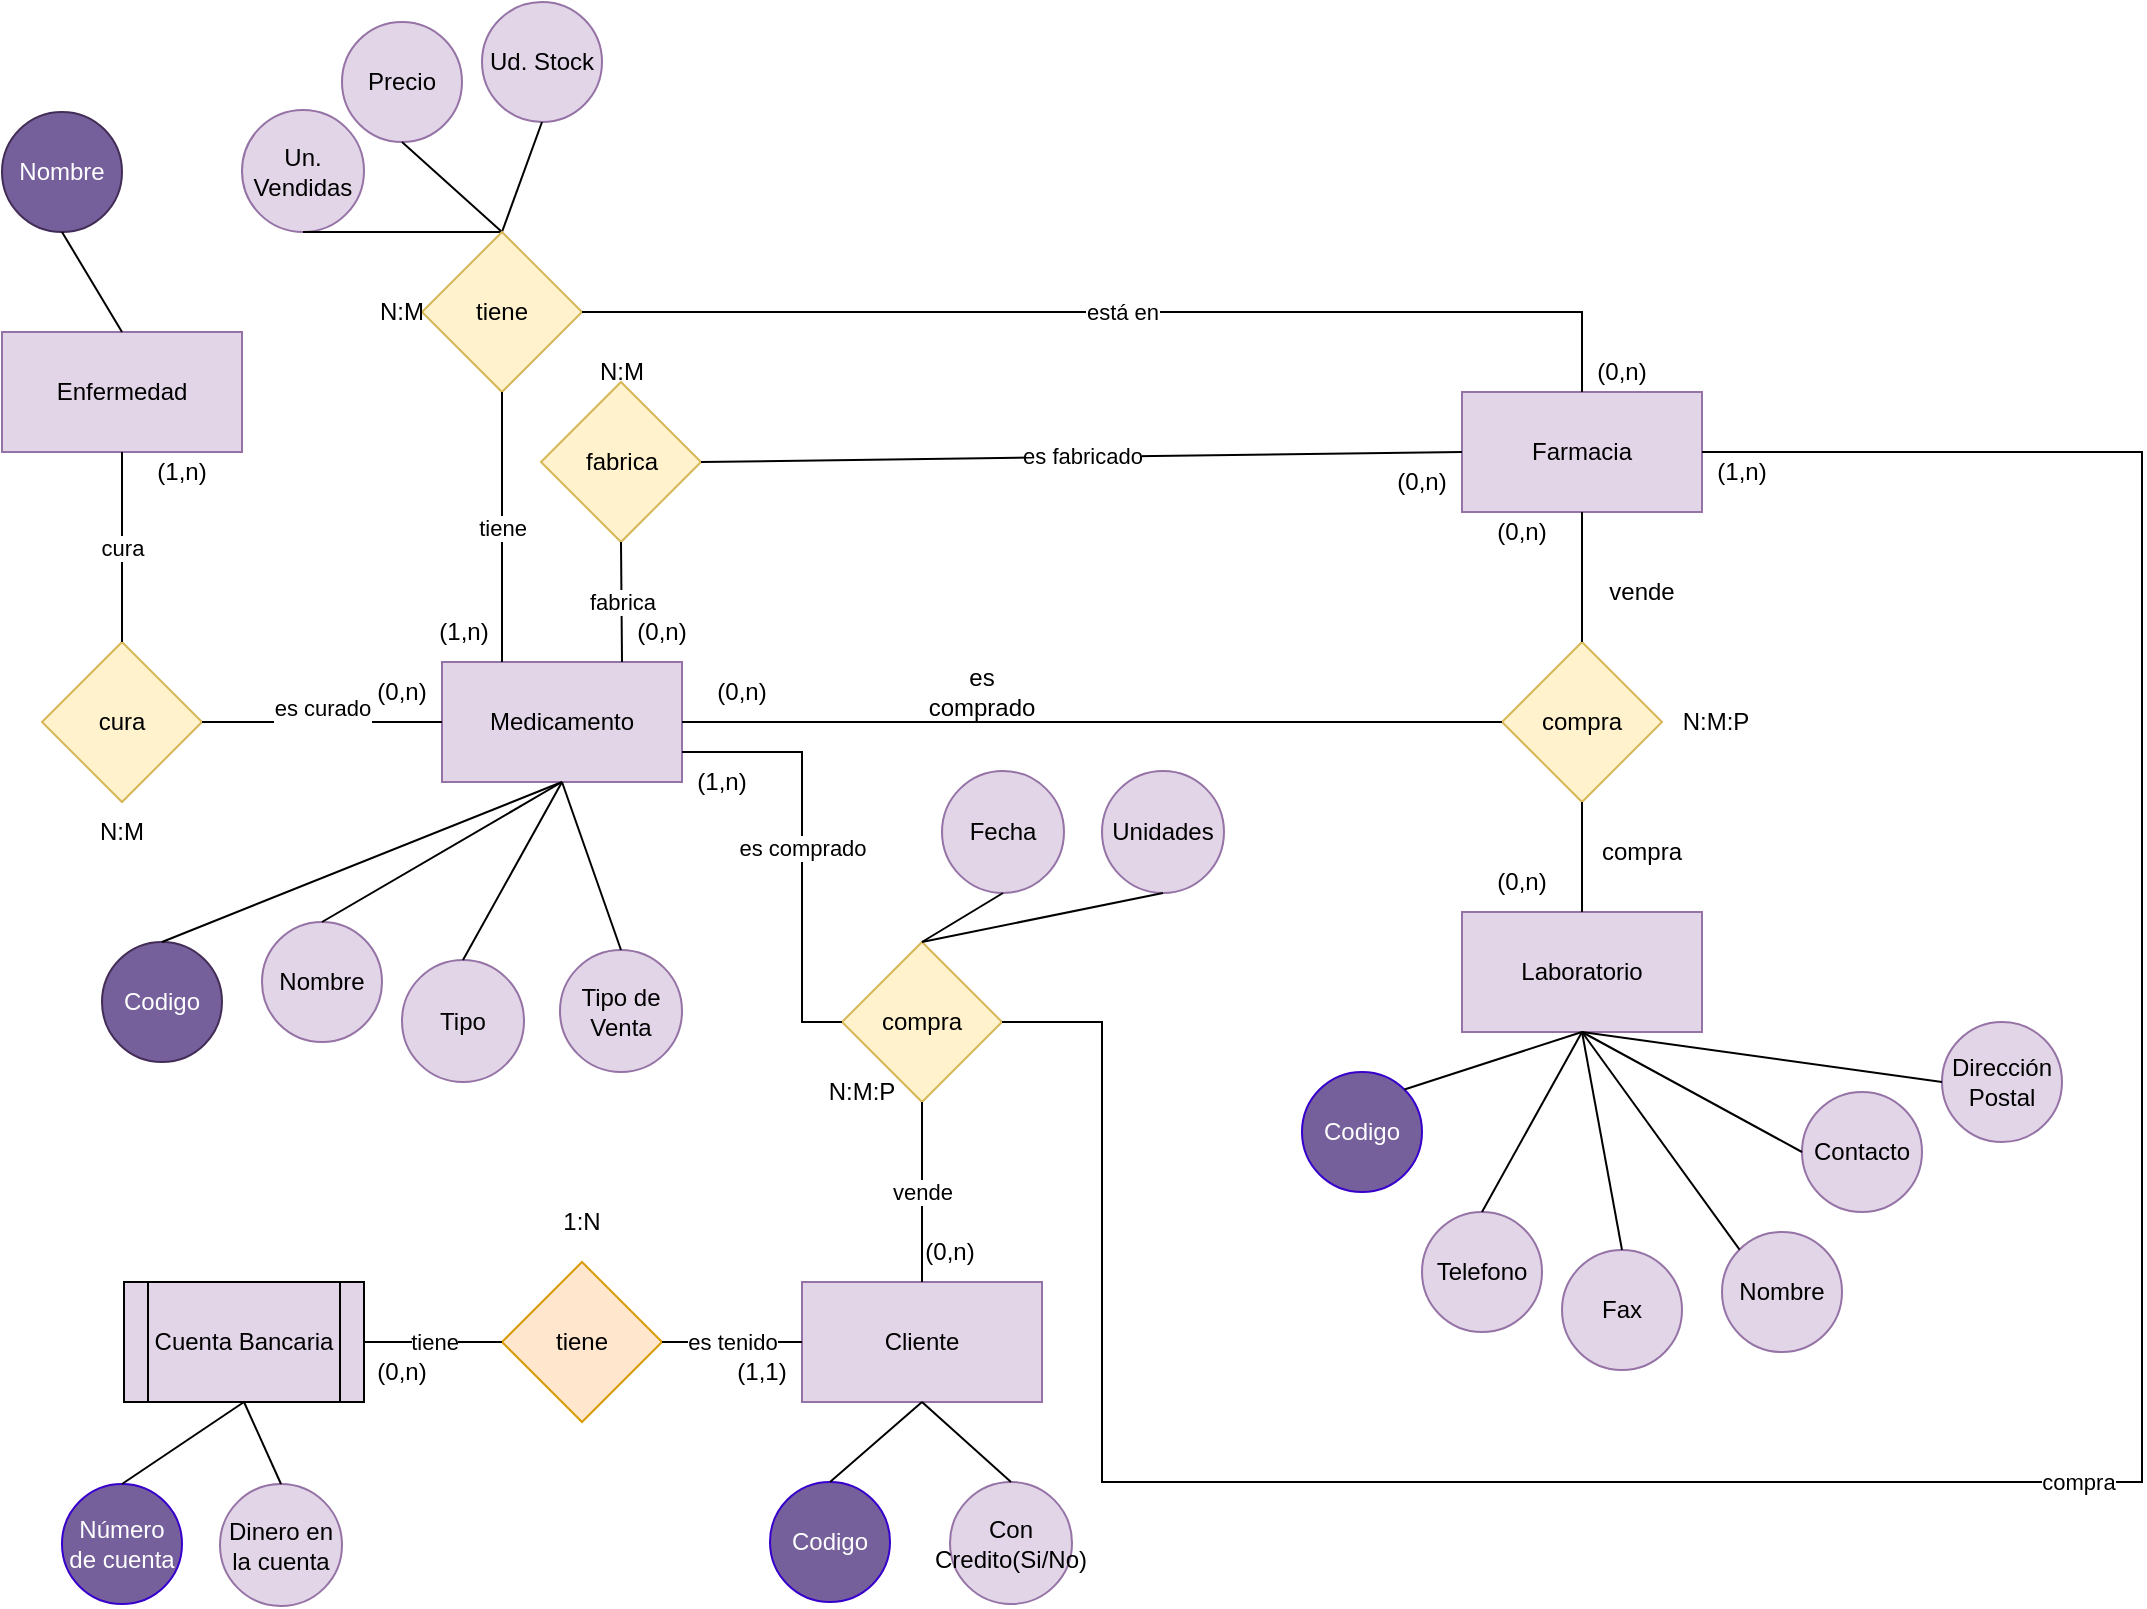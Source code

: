 <mxfile version="24.7.17">
  <diagram name="Página-1" id="PJ1ZKr2Hb8yGhE3uszC_">
    <mxGraphModel dx="1462" dy="309" grid="1" gridSize="10" guides="1" tooltips="1" connect="1" arrows="1" fold="1" page="1" pageScale="1" pageWidth="827" pageHeight="1169" math="0" shadow="0">
      <root>
        <mxCell id="0" />
        <mxCell id="1" parent="0" />
        <mxCell id="C6MZclwZwIshW8--uffp-1" value="Codigo" style="ellipse;whiteSpace=wrap;html=1;aspect=fixed;fillColor=#76609C;strokeColor=#432D57;fontColor=#ffffff;" parent="1" vertex="1">
          <mxGeometry x="-10" y="790" width="60" height="60" as="geometry" />
        </mxCell>
        <mxCell id="C6MZclwZwIshW8--uffp-2" value="Medicamento" style="whiteSpace=wrap;html=1;fillColor=#e1d5e7;strokeColor=#9673a6;" parent="1" vertex="1">
          <mxGeometry x="160" y="650" width="120" height="60" as="geometry" />
        </mxCell>
        <mxCell id="C6MZclwZwIshW8--uffp-6" value="" style="endArrow=none;html=1;rounded=0;entryX=0.5;entryY=1;entryDx=0;entryDy=0;exitX=0.5;exitY=0;exitDx=0;exitDy=0;" parent="1" source="C6MZclwZwIshW8--uffp-1" target="C6MZclwZwIshW8--uffp-2" edge="1">
          <mxGeometry width="50" height="50" relative="1" as="geometry">
            <mxPoint x="390" y="-120" as="sourcePoint" />
            <mxPoint x="440" y="-170" as="targetPoint" />
          </mxGeometry>
        </mxCell>
        <mxCell id="C6MZclwZwIshW8--uffp-8" value="Nombre" style="ellipse;whiteSpace=wrap;html=1;aspect=fixed;fillColor=#e1d5e7;strokeColor=#9673a6;" parent="1" vertex="1">
          <mxGeometry x="70" y="780" width="60" height="60" as="geometry" />
        </mxCell>
        <mxCell id="C6MZclwZwIshW8--uffp-9" value="" style="endArrow=none;html=1;rounded=0;exitX=0.5;exitY=0;exitDx=0;exitDy=0;entryX=0.5;entryY=1;entryDx=0;entryDy=0;" parent="1" source="C6MZclwZwIshW8--uffp-8" target="C6MZclwZwIshW8--uffp-2" edge="1">
          <mxGeometry width="50" height="50" relative="1" as="geometry">
            <mxPoint x="210" y="-140" as="sourcePoint" />
            <mxPoint x="260" y="-190" as="targetPoint" />
          </mxGeometry>
        </mxCell>
        <mxCell id="C6MZclwZwIshW8--uffp-10" value="Tipo" style="ellipse;whiteSpace=wrap;html=1;aspect=fixed;shadow=0;fillColor=#e1d5e7;strokeColor=#9673a6;" parent="1" vertex="1">
          <mxGeometry x="140" y="799" width="61" height="61" as="geometry" />
        </mxCell>
        <mxCell id="C6MZclwZwIshW8--uffp-11" value="" style="endArrow=none;html=1;rounded=0;exitX=0.5;exitY=0;exitDx=0;exitDy=0;entryX=0.5;entryY=1;entryDx=0;entryDy=0;" parent="1" source="C6MZclwZwIshW8--uffp-10" target="C6MZclwZwIshW8--uffp-2" edge="1">
          <mxGeometry width="50" height="50" relative="1" as="geometry">
            <mxPoint x="210" y="-140" as="sourcePoint" />
            <mxPoint x="260" y="-190" as="targetPoint" />
          </mxGeometry>
        </mxCell>
        <mxCell id="C6MZclwZwIshW8--uffp-12" value="Ud. Stock" style="ellipse;whiteSpace=wrap;html=1;aspect=fixed;fillColor=#e1d5e7;strokeColor=#9673a6;" parent="1" vertex="1">
          <mxGeometry x="180" y="320" width="60" height="60" as="geometry" />
        </mxCell>
        <mxCell id="C6MZclwZwIshW8--uffp-13" value="Un. Vendidas" style="ellipse;whiteSpace=wrap;html=1;aspect=fixed;fillColor=#e1d5e7;strokeColor=#9673a6;" parent="1" vertex="1">
          <mxGeometry x="60" y="374" width="61" height="61" as="geometry" />
        </mxCell>
        <mxCell id="C6MZclwZwIshW8--uffp-14" value="" style="endArrow=none;html=1;rounded=0;exitX=0.5;exitY=1;exitDx=0;exitDy=0;entryX=0.5;entryY=0;entryDx=0;entryDy=0;" parent="1" source="C6MZclwZwIshW8--uffp-12" target="C6MZclwZwIshW8--uffp-46" edge="1">
          <mxGeometry width="50" height="50" relative="1" as="geometry">
            <mxPoint x="210" y="-130" as="sourcePoint" />
            <mxPoint x="240" y="-220" as="targetPoint" />
          </mxGeometry>
        </mxCell>
        <mxCell id="C6MZclwZwIshW8--uffp-15" value="" style="endArrow=none;html=1;rounded=0;exitX=0.5;exitY=1;exitDx=0;exitDy=0;entryX=0.5;entryY=0;entryDx=0;entryDy=0;" parent="1" source="C6MZclwZwIshW8--uffp-13" target="C6MZclwZwIshW8--uffp-46" edge="1">
          <mxGeometry width="50" height="50" relative="1" as="geometry">
            <mxPoint x="210" y="-130" as="sourcePoint" />
            <mxPoint x="260" y="-180" as="targetPoint" />
          </mxGeometry>
        </mxCell>
        <mxCell id="C6MZclwZwIshW8--uffp-16" value="Precio" style="ellipse;whiteSpace=wrap;html=1;aspect=fixed;fillColor=#e1d5e7;strokeColor=#9673a6;" parent="1" vertex="1">
          <mxGeometry x="110" y="330" width="60" height="60" as="geometry" />
        </mxCell>
        <mxCell id="C6MZclwZwIshW8--uffp-17" value="" style="endArrow=none;html=1;rounded=0;exitX=0.5;exitY=1;exitDx=0;exitDy=0;entryX=0.5;entryY=0;entryDx=0;entryDy=0;" parent="1" source="C6MZclwZwIshW8--uffp-16" target="C6MZclwZwIshW8--uffp-46" edge="1">
          <mxGeometry width="50" height="50" relative="1" as="geometry">
            <mxPoint x="360" y="-130" as="sourcePoint" />
            <mxPoint x="240" y="-220" as="targetPoint" />
          </mxGeometry>
        </mxCell>
        <mxCell id="C6MZclwZwIshW8--uffp-18" value="Tipo de Venta" style="ellipse;whiteSpace=wrap;html=1;aspect=fixed;fillColor=#e1d5e7;strokeColor=#9673a6;" parent="1" vertex="1">
          <mxGeometry x="219" y="794" width="61" height="61" as="geometry" />
        </mxCell>
        <mxCell id="C6MZclwZwIshW8--uffp-19" value="" style="endArrow=none;html=1;rounded=0;exitX=0.5;exitY=0;exitDx=0;exitDy=0;entryX=0.5;entryY=1;entryDx=0;entryDy=0;" parent="1" source="C6MZclwZwIshW8--uffp-18" target="C6MZclwZwIshW8--uffp-2" edge="1">
          <mxGeometry width="50" height="50" relative="1" as="geometry">
            <mxPoint x="440" y="790" as="sourcePoint" />
            <mxPoint x="490" y="740" as="targetPoint" />
          </mxGeometry>
        </mxCell>
        <mxCell id="C6MZclwZwIshW8--uffp-20" value="Farmacia" style="rounded=0;whiteSpace=wrap;html=1;fillColor=#e1d5e7;strokeColor=#9673a6;" parent="1" vertex="1">
          <mxGeometry x="670" y="515" width="120" height="60" as="geometry" />
        </mxCell>
        <mxCell id="C6MZclwZwIshW8--uffp-21" value="Laboratorio" style="rounded=0;whiteSpace=wrap;html=1;direction=west;fillColor=#e1d5e7;strokeColor=#9673a6;" parent="1" vertex="1">
          <mxGeometry x="670" y="775" width="120" height="60" as="geometry" />
        </mxCell>
        <mxCell id="C6MZclwZwIshW8--uffp-22" value="Fax" style="ellipse;whiteSpace=wrap;html=1;aspect=fixed;fillColor=#e1d5e7;strokeColor=#9673a6;" parent="1" vertex="1">
          <mxGeometry x="720" y="944" width="60" height="60" as="geometry" />
        </mxCell>
        <mxCell id="C6MZclwZwIshW8--uffp-23" value="Codigo" style="ellipse;whiteSpace=wrap;html=1;aspect=fixed;fillColor=#76609C;fontColor=#ffffff;strokeColor=#3700CC;" parent="1" vertex="1">
          <mxGeometry x="590" y="855" width="60" height="60" as="geometry" />
        </mxCell>
        <mxCell id="C6MZclwZwIshW8--uffp-24" value="Nombre" style="ellipse;whiteSpace=wrap;html=1;aspect=fixed;fillColor=#e1d5e7;strokeColor=#9673a6;" parent="1" vertex="1">
          <mxGeometry x="800" y="935" width="60" height="60" as="geometry" />
        </mxCell>
        <mxCell id="C6MZclwZwIshW8--uffp-25" value="Telefono" style="ellipse;whiteSpace=wrap;html=1;aspect=fixed;fillColor=#e1d5e7;strokeColor=#9673a6;" parent="1" vertex="1">
          <mxGeometry x="650" y="925" width="60" height="60" as="geometry" />
        </mxCell>
        <mxCell id="C6MZclwZwIshW8--uffp-26" value="Dirección Postal" style="ellipse;whiteSpace=wrap;html=1;aspect=fixed;fillColor=#e1d5e7;strokeColor=#9673a6;" parent="1" vertex="1">
          <mxGeometry x="910" y="830" width="60" height="60" as="geometry" />
        </mxCell>
        <mxCell id="C6MZclwZwIshW8--uffp-28" value="Contacto" style="ellipse;whiteSpace=wrap;html=1;aspect=fixed;fillColor=#e1d5e7;strokeColor=#9673a6;" parent="1" vertex="1">
          <mxGeometry x="840" y="865" width="60" height="60" as="geometry" />
        </mxCell>
        <mxCell id="C6MZclwZwIshW8--uffp-29" value="" style="endArrow=none;html=1;rounded=0;entryX=0.5;entryY=0;entryDx=0;entryDy=0;exitX=0;exitY=0.5;exitDx=0;exitDy=0;" parent="1" source="C6MZclwZwIshW8--uffp-26" target="C6MZclwZwIshW8--uffp-21" edge="1">
          <mxGeometry width="50" height="50" relative="1" as="geometry">
            <mxPoint x="670" y="795" as="sourcePoint" />
            <mxPoint x="720" y="745" as="targetPoint" />
          </mxGeometry>
        </mxCell>
        <mxCell id="C6MZclwZwIshW8--uffp-30" value="" style="endArrow=none;html=1;rounded=0;exitX=0;exitY=0.5;exitDx=0;exitDy=0;entryX=0.5;entryY=0;entryDx=0;entryDy=0;" parent="1" source="C6MZclwZwIshW8--uffp-28" target="C6MZclwZwIshW8--uffp-21" edge="1">
          <mxGeometry width="50" height="50" relative="1" as="geometry">
            <mxPoint x="670" y="795" as="sourcePoint" />
            <mxPoint x="720" y="745" as="targetPoint" />
          </mxGeometry>
        </mxCell>
        <mxCell id="C6MZclwZwIshW8--uffp-31" value="" style="endArrow=none;html=1;rounded=0;exitX=0;exitY=0;exitDx=0;exitDy=0;entryX=0.5;entryY=0;entryDx=0;entryDy=0;" parent="1" source="C6MZclwZwIshW8--uffp-24" target="C6MZclwZwIshW8--uffp-21" edge="1">
          <mxGeometry width="50" height="50" relative="1" as="geometry">
            <mxPoint x="670" y="795" as="sourcePoint" />
            <mxPoint x="720" y="745" as="targetPoint" />
          </mxGeometry>
        </mxCell>
        <mxCell id="C6MZclwZwIshW8--uffp-32" value="" style="endArrow=none;html=1;rounded=0;exitX=0.5;exitY=0;exitDx=0;exitDy=0;entryX=0.5;entryY=0;entryDx=0;entryDy=0;" parent="1" source="C6MZclwZwIshW8--uffp-22" target="C6MZclwZwIshW8--uffp-21" edge="1">
          <mxGeometry width="50" height="50" relative="1" as="geometry">
            <mxPoint x="670" y="795" as="sourcePoint" />
            <mxPoint x="720" y="745" as="targetPoint" />
          </mxGeometry>
        </mxCell>
        <mxCell id="C6MZclwZwIshW8--uffp-33" value="" style="endArrow=none;html=1;rounded=0;exitX=0.5;exitY=0;exitDx=0;exitDy=0;entryX=0.5;entryY=0;entryDx=0;entryDy=0;" parent="1" source="C6MZclwZwIshW8--uffp-25" target="C6MZclwZwIshW8--uffp-21" edge="1">
          <mxGeometry width="50" height="50" relative="1" as="geometry">
            <mxPoint x="670" y="795" as="sourcePoint" />
            <mxPoint x="760" y="835" as="targetPoint" />
          </mxGeometry>
        </mxCell>
        <mxCell id="C6MZclwZwIshW8--uffp-34" value="" style="endArrow=none;html=1;rounded=0;exitX=1;exitY=0;exitDx=0;exitDy=0;entryX=0.5;entryY=0;entryDx=0;entryDy=0;" parent="1" source="C6MZclwZwIshW8--uffp-23" target="C6MZclwZwIshW8--uffp-21" edge="1">
          <mxGeometry width="50" height="50" relative="1" as="geometry">
            <mxPoint x="670" y="795" as="sourcePoint" />
            <mxPoint x="720" y="745" as="targetPoint" />
          </mxGeometry>
        </mxCell>
        <mxCell id="C6MZclwZwIshW8--uffp-36" value="&lt;div&gt;Enfermedad&lt;/div&gt;" style="rounded=0;whiteSpace=wrap;html=1;fillColor=#e1d5e7;strokeColor=#9673a6;" parent="1" vertex="1">
          <mxGeometry x="-60" y="485" width="120" height="60" as="geometry" />
        </mxCell>
        <mxCell id="C6MZclwZwIshW8--uffp-38" value="cura" style="rhombus;whiteSpace=wrap;html=1;fillColor=#fff2cc;strokeColor=#d6b656;" parent="1" vertex="1">
          <mxGeometry x="-40" y="640" width="80" height="80" as="geometry" />
        </mxCell>
        <mxCell id="C6MZclwZwIshW8--uffp-39" value="&lt;div&gt;es curado&lt;/div&gt;&lt;div&gt;&lt;br&gt;&lt;/div&gt;" style="endArrow=none;html=1;rounded=0;exitX=0;exitY=0.5;exitDx=0;exitDy=0;entryX=1;entryY=0.5;entryDx=0;entryDy=0;" parent="1" source="C6MZclwZwIshW8--uffp-2" target="C6MZclwZwIshW8--uffp-38" edge="1">
          <mxGeometry width="50" height="50" relative="1" as="geometry">
            <mxPoint x="560" y="610" as="sourcePoint" />
            <mxPoint x="610" y="560" as="targetPoint" />
          </mxGeometry>
        </mxCell>
        <mxCell id="C6MZclwZwIshW8--uffp-40" value="cura" style="endArrow=none;html=1;rounded=0;exitX=0.5;exitY=0;exitDx=0;exitDy=0;entryX=0.5;entryY=1;entryDx=0;entryDy=0;" parent="1" source="C6MZclwZwIshW8--uffp-38" target="C6MZclwZwIshW8--uffp-36" edge="1">
          <mxGeometry width="50" height="50" relative="1" as="geometry">
            <mxPoint x="560" y="610" as="sourcePoint" />
            <mxPoint x="610" y="560" as="targetPoint" />
            <mxPoint as="offset" />
          </mxGeometry>
        </mxCell>
        <mxCell id="C6MZclwZwIshW8--uffp-41" value="(0,n)" style="text;html=1;align=center;verticalAlign=middle;whiteSpace=wrap;rounded=0;" parent="1" vertex="1">
          <mxGeometry x="110" y="650" width="60" height="30" as="geometry" />
        </mxCell>
        <mxCell id="C6MZclwZwIshW8--uffp-42" value="N:M" style="text;html=1;align=center;verticalAlign=middle;whiteSpace=wrap;rounded=0;" parent="1" vertex="1">
          <mxGeometry x="-30" y="720" width="60" height="30" as="geometry" />
        </mxCell>
        <mxCell id="C6MZclwZwIshW8--uffp-43" value="(1,n)" style="text;html=1;align=center;verticalAlign=middle;whiteSpace=wrap;rounded=0;" parent="1" vertex="1">
          <mxGeometry y="540" width="60" height="30" as="geometry" />
        </mxCell>
        <mxCell id="C6MZclwZwIshW8--uffp-45" value="compra" style="rhombus;whiteSpace=wrap;html=1;fillColor=#fff2cc;strokeColor=#d6b656;" parent="1" vertex="1">
          <mxGeometry x="690" y="640" width="80" height="80" as="geometry" />
        </mxCell>
        <mxCell id="C6MZclwZwIshW8--uffp-46" value="tiene" style="rhombus;whiteSpace=wrap;html=1;fillColor=#fff2cc;strokeColor=#d6b656;" parent="1" vertex="1">
          <mxGeometry x="150" y="435" width="80" height="80" as="geometry" />
        </mxCell>
        <mxCell id="C6MZclwZwIshW8--uffp-48" value="está en" style="endArrow=none;html=1;rounded=0;exitX=1;exitY=0.5;exitDx=0;exitDy=0;entryX=0.5;entryY=0;entryDx=0;entryDy=0;" parent="1" source="C6MZclwZwIshW8--uffp-46" target="C6MZclwZwIshW8--uffp-20" edge="1">
          <mxGeometry width="50" height="50" relative="1" as="geometry">
            <mxPoint x="580" y="690" as="sourcePoint" />
            <mxPoint x="630" y="640" as="targetPoint" />
            <Array as="points">
              <mxPoint x="730" y="475" />
            </Array>
          </mxGeometry>
        </mxCell>
        <mxCell id="C6MZclwZwIshW8--uffp-49" value="tiene" style="endArrow=none;html=1;rounded=0;exitX=0.25;exitY=0;exitDx=0;exitDy=0;entryX=0.5;entryY=1;entryDx=0;entryDy=0;" parent="1" source="C6MZclwZwIshW8--uffp-2" target="C6MZclwZwIshW8--uffp-46" edge="1">
          <mxGeometry width="50" height="50" relative="1" as="geometry">
            <mxPoint x="580" y="690" as="sourcePoint" />
            <mxPoint x="630" y="640" as="targetPoint" />
          </mxGeometry>
        </mxCell>
        <mxCell id="C6MZclwZwIshW8--uffp-51" value="(0,n)" style="text;html=1;align=center;verticalAlign=middle;whiteSpace=wrap;rounded=0;" parent="1" vertex="1">
          <mxGeometry x="720" y="490" width="60" height="30" as="geometry" />
        </mxCell>
        <mxCell id="C6MZclwZwIshW8--uffp-52" value="N:M" style="text;html=1;align=center;verticalAlign=middle;whiteSpace=wrap;rounded=0;" parent="1" vertex="1">
          <mxGeometry x="110" y="460" width="60" height="30" as="geometry" />
        </mxCell>
        <mxCell id="C6MZclwZwIshW8--uffp-53" value="(1,n)" style="text;html=1;align=center;verticalAlign=middle;whiteSpace=wrap;rounded=0;" parent="1" vertex="1">
          <mxGeometry x="141" y="620" width="60" height="30" as="geometry" />
        </mxCell>
        <mxCell id="C6MZclwZwIshW8--uffp-56" style="edgeStyle=orthogonalEdgeStyle;rounded=0;orthogonalLoop=1;jettySize=auto;html=1;exitX=0.5;exitY=1;exitDx=0;exitDy=0;" parent="1" source="C6MZclwZwIshW8--uffp-52" target="C6MZclwZwIshW8--uffp-52" edge="1">
          <mxGeometry relative="1" as="geometry" />
        </mxCell>
        <mxCell id="C6MZclwZwIshW8--uffp-57" value="fabrica" style="rhombus;whiteSpace=wrap;html=1;fillColor=#fff2cc;strokeColor=#d6b656;" parent="1" vertex="1">
          <mxGeometry x="209.5" y="510" width="80" height="80" as="geometry" />
        </mxCell>
        <mxCell id="C6MZclwZwIshW8--uffp-58" value="fabrica" style="endArrow=none;html=1;rounded=0;exitX=0.75;exitY=0;exitDx=0;exitDy=0;entryX=0.5;entryY=1;entryDx=0;entryDy=0;" parent="1" source="C6MZclwZwIshW8--uffp-2" target="C6MZclwZwIshW8--uffp-57" edge="1">
          <mxGeometry width="50" height="50" relative="1" as="geometry">
            <mxPoint x="580" y="690" as="sourcePoint" />
            <mxPoint x="630" y="640" as="targetPoint" />
          </mxGeometry>
        </mxCell>
        <mxCell id="C6MZclwZwIshW8--uffp-59" value="es fabricado" style="endArrow=none;html=1;rounded=0;exitX=1;exitY=0.5;exitDx=0;exitDy=0;entryX=0;entryY=0.5;entryDx=0;entryDy=0;" parent="1" source="C6MZclwZwIshW8--uffp-57" target="C6MZclwZwIshW8--uffp-20" edge="1">
          <mxGeometry width="50" height="50" relative="1" as="geometry">
            <mxPoint x="580" y="690" as="sourcePoint" />
            <mxPoint x="630" y="640" as="targetPoint" />
          </mxGeometry>
        </mxCell>
        <mxCell id="C6MZclwZwIshW8--uffp-60" value="N:M" style="text;html=1;align=center;verticalAlign=middle;whiteSpace=wrap;rounded=0;" parent="1" vertex="1">
          <mxGeometry x="220" y="490" width="60" height="30" as="geometry" />
        </mxCell>
        <mxCell id="C6MZclwZwIshW8--uffp-64" value="(0,n)" style="text;html=1;align=center;verticalAlign=middle;whiteSpace=wrap;rounded=0;" parent="1" vertex="1">
          <mxGeometry x="620" y="545" width="60" height="30" as="geometry" />
        </mxCell>
        <mxCell id="C6MZclwZwIshW8--uffp-65" value="(0,n)" style="text;html=1;align=center;verticalAlign=middle;whiteSpace=wrap;rounded=0;" parent="1" vertex="1">
          <mxGeometry x="240" y="620" width="60" height="30" as="geometry" />
        </mxCell>
        <mxCell id="C6MZclwZwIshW8--uffp-66" value="" style="endArrow=none;html=1;rounded=0;exitX=1;exitY=0.5;exitDx=0;exitDy=0;entryX=0;entryY=0.5;entryDx=0;entryDy=0;" parent="1" source="C6MZclwZwIshW8--uffp-2" target="C6MZclwZwIshW8--uffp-45" edge="1">
          <mxGeometry width="50" height="50" relative="1" as="geometry">
            <mxPoint x="580" y="660" as="sourcePoint" />
            <mxPoint x="630" y="610" as="targetPoint" />
          </mxGeometry>
        </mxCell>
        <mxCell id="C6MZclwZwIshW8--uffp-67" value="" style="endArrow=none;html=1;rounded=0;exitX=0.5;exitY=0;exitDx=0;exitDy=0;entryX=0.5;entryY=1;entryDx=0;entryDy=0;" parent="1" source="C6MZclwZwIshW8--uffp-45" target="C6MZclwZwIshW8--uffp-20" edge="1">
          <mxGeometry width="50" height="50" relative="1" as="geometry">
            <mxPoint x="580" y="660" as="sourcePoint" />
            <mxPoint x="630" y="610" as="targetPoint" />
          </mxGeometry>
        </mxCell>
        <mxCell id="C6MZclwZwIshW8--uffp-68" value="" style="endArrow=none;html=1;rounded=0;exitX=0.5;exitY=1;exitDx=0;exitDy=0;entryX=0.5;entryY=1;entryDx=0;entryDy=0;" parent="1" source="C6MZclwZwIshW8--uffp-21" target="C6MZclwZwIshW8--uffp-45" edge="1">
          <mxGeometry width="50" height="50" relative="1" as="geometry">
            <mxPoint x="580" y="630" as="sourcePoint" />
            <mxPoint x="630" y="580" as="targetPoint" />
          </mxGeometry>
        </mxCell>
        <mxCell id="C6MZclwZwIshW8--uffp-69" value="compra" style="text;html=1;align=center;verticalAlign=middle;whiteSpace=wrap;rounded=0;" parent="1" vertex="1">
          <mxGeometry x="730" y="730" width="60" height="30" as="geometry" />
        </mxCell>
        <mxCell id="C6MZclwZwIshW8--uffp-70" value="vende" style="text;html=1;align=center;verticalAlign=middle;whiteSpace=wrap;rounded=0;" parent="1" vertex="1">
          <mxGeometry x="730" y="600" width="60" height="30" as="geometry" />
        </mxCell>
        <mxCell id="C6MZclwZwIshW8--uffp-71" value="es comprado" style="text;html=1;align=center;verticalAlign=middle;whiteSpace=wrap;rounded=0;" parent="1" vertex="1">
          <mxGeometry x="400" y="650" width="60" height="30" as="geometry" />
        </mxCell>
        <mxCell id="C6MZclwZwIshW8--uffp-72" value="N:M:P" style="text;html=1;align=center;verticalAlign=middle;whiteSpace=wrap;rounded=0;" parent="1" vertex="1">
          <mxGeometry x="767" y="665" width="60" height="30" as="geometry" />
        </mxCell>
        <mxCell id="C6MZclwZwIshW8--uffp-74" value="Cliente" style="rounded=0;whiteSpace=wrap;html=1;fillColor=#E1D5E7;strokeColor=#9673A6;" parent="1" vertex="1">
          <mxGeometry x="340" y="960" width="120" height="60" as="geometry" />
        </mxCell>
        <mxCell id="C6MZclwZwIshW8--uffp-78" value="compra" style="rhombus;whiteSpace=wrap;html=1;fillColor=#fff2cc;strokeColor=#d6b656;" parent="1" vertex="1">
          <mxGeometry x="360" y="790" width="80" height="80" as="geometry" />
        </mxCell>
        <mxCell id="C6MZclwZwIshW8--uffp-79" value="es comprado" style="endArrow=none;html=1;rounded=0;exitX=1;exitY=0.75;exitDx=0;exitDy=0;entryX=0;entryY=0.5;entryDx=0;entryDy=0;" parent="1" source="C6MZclwZwIshW8--uffp-2" target="C6MZclwZwIshW8--uffp-78" edge="1">
          <mxGeometry width="50" height="50" relative="1" as="geometry">
            <mxPoint x="580" y="830" as="sourcePoint" />
            <mxPoint x="340" y="820" as="targetPoint" />
            <Array as="points">
              <mxPoint x="340" y="695" />
              <mxPoint x="340" y="830" />
            </Array>
          </mxGeometry>
        </mxCell>
        <mxCell id="C6MZclwZwIshW8--uffp-80" value="vende" style="endArrow=none;html=1;rounded=0;exitX=0.5;exitY=1;exitDx=0;exitDy=0;entryX=0.5;entryY=0;entryDx=0;entryDy=0;" parent="1" source="C6MZclwZwIshW8--uffp-78" target="C6MZclwZwIshW8--uffp-74" edge="1">
          <mxGeometry width="50" height="50" relative="1" as="geometry">
            <mxPoint x="580" y="830" as="sourcePoint" />
            <mxPoint x="630" y="780" as="targetPoint" />
          </mxGeometry>
        </mxCell>
        <mxCell id="C6MZclwZwIshW8--uffp-81" value="compra" style="endArrow=none;html=1;rounded=0;exitX=1;exitY=0.5;exitDx=0;exitDy=0;entryX=1;entryY=0.5;entryDx=0;entryDy=0;" parent="1" source="C6MZclwZwIshW8--uffp-78" target="C6MZclwZwIshW8--uffp-20" edge="1">
          <mxGeometry width="50" height="50" relative="1" as="geometry">
            <mxPoint x="580" y="830" as="sourcePoint" />
            <mxPoint x="630" y="780" as="targetPoint" />
            <Array as="points">
              <mxPoint x="490" y="830" />
              <mxPoint x="490" y="1060" />
              <mxPoint x="1010" y="1060" />
              <mxPoint x="1010" y="545" />
            </Array>
          </mxGeometry>
        </mxCell>
        <mxCell id="C6MZclwZwIshW8--uffp-82" value="Unidades" style="ellipse;whiteSpace=wrap;html=1;aspect=fixed;shadow=0;fillColor=#e1d5e7;strokeColor=#9673a6;" parent="1" vertex="1">
          <mxGeometry x="490" y="704.5" width="61" height="61" as="geometry" />
        </mxCell>
        <mxCell id="C6MZclwZwIshW8--uffp-83" value="Fecha" style="ellipse;whiteSpace=wrap;html=1;aspect=fixed;shadow=0;fillColor=#e1d5e7;strokeColor=#9673a6;" parent="1" vertex="1">
          <mxGeometry x="410" y="704.5" width="61" height="61" as="geometry" />
        </mxCell>
        <mxCell id="C6MZclwZwIshW8--uffp-84" value="" style="endArrow=none;html=1;rounded=0;exitX=0.5;exitY=0;exitDx=0;exitDy=0;entryX=0.5;entryY=1;entryDx=0;entryDy=0;" parent="1" source="C6MZclwZwIshW8--uffp-78" target="C6MZclwZwIshW8--uffp-83" edge="1">
          <mxGeometry width="50" height="50" relative="1" as="geometry">
            <mxPoint x="580" y="830" as="sourcePoint" />
            <mxPoint x="630" y="780" as="targetPoint" />
          </mxGeometry>
        </mxCell>
        <mxCell id="C6MZclwZwIshW8--uffp-85" value="" style="endArrow=none;html=1;rounded=0;entryX=0.5;entryY=1;entryDx=0;entryDy=0;exitX=0.5;exitY=0;exitDx=0;exitDy=0;" parent="1" source="C6MZclwZwIshW8--uffp-78" target="C6MZclwZwIshW8--uffp-82" edge="1">
          <mxGeometry width="50" height="50" relative="1" as="geometry">
            <mxPoint x="400" y="790" as="sourcePoint" />
            <mxPoint x="451" y="776" as="targetPoint" />
          </mxGeometry>
        </mxCell>
        <mxCell id="C6MZclwZwIshW8--uffp-87" value="Con Credito(Si/No)" style="ellipse;whiteSpace=wrap;html=1;aspect=fixed;shadow=0;fillColor=#e1d5e7;strokeColor=#9673a6;" parent="1" vertex="1">
          <mxGeometry x="414" y="1060" width="61" height="61" as="geometry" />
        </mxCell>
        <mxCell id="C6MZclwZwIshW8--uffp-92" value="" style="endArrow=none;html=1;rounded=0;entryX=0.5;entryY=1;entryDx=0;entryDy=0;exitX=0.5;exitY=0;exitDx=0;exitDy=0;" parent="1" source="C6MZclwZwIshW8--uffp-87" target="C6MZclwZwIshW8--uffp-74" edge="1">
          <mxGeometry width="50" height="50" relative="1" as="geometry">
            <mxPoint x="340" y="1071" as="sourcePoint" />
            <mxPoint x="410" y="1030" as="targetPoint" />
          </mxGeometry>
        </mxCell>
        <mxCell id="C6MZclwZwIshW8--uffp-93" value="Codigo" style="ellipse;whiteSpace=wrap;html=1;aspect=fixed;fillColor=#76609C;strokeColor=#3700CC;fontColor=#ffffff;" parent="1" vertex="1">
          <mxGeometry x="324" y="1060" width="60" height="60" as="geometry" />
        </mxCell>
        <mxCell id="C6MZclwZwIshW8--uffp-96" value="" style="endArrow=none;html=1;rounded=0;entryX=0.5;entryY=1;entryDx=0;entryDy=0;exitX=0.5;exitY=0;exitDx=0;exitDy=0;" parent="1" source="C6MZclwZwIshW8--uffp-93" target="C6MZclwZwIshW8--uffp-74" edge="1">
          <mxGeometry width="50" height="50" relative="1" as="geometry">
            <mxPoint x="380" y="1070" as="sourcePoint" />
            <mxPoint x="410" y="1030" as="targetPoint" />
          </mxGeometry>
        </mxCell>
        <mxCell id="C6MZclwZwIshW8--uffp-97" value="N:M:P" style="text;html=1;align=center;verticalAlign=middle;whiteSpace=wrap;rounded=0;" parent="1" vertex="1">
          <mxGeometry x="340" y="850" width="60" height="30" as="geometry" />
        </mxCell>
        <mxCell id="pn0MNRhcbDgNSIHe0qgf-2" value="(1,n)" style="text;html=1;align=center;verticalAlign=middle;whiteSpace=wrap;rounded=0;" vertex="1" parent="1">
          <mxGeometry x="270" y="695" width="60" height="30" as="geometry" />
        </mxCell>
        <mxCell id="pn0MNRhcbDgNSIHe0qgf-3" value="(0,n)" style="text;html=1;align=center;verticalAlign=middle;whiteSpace=wrap;rounded=0;" vertex="1" parent="1">
          <mxGeometry x="384" y="930" width="60" height="30" as="geometry" />
        </mxCell>
        <mxCell id="pn0MNRhcbDgNSIHe0qgf-4" value="(1,n)" style="text;html=1;align=center;verticalAlign=middle;whiteSpace=wrap;rounded=0;" vertex="1" parent="1">
          <mxGeometry x="780" y="540" width="60" height="30" as="geometry" />
        </mxCell>
        <mxCell id="pn0MNRhcbDgNSIHe0qgf-5" value="(0,n)" style="text;html=1;align=center;verticalAlign=middle;whiteSpace=wrap;rounded=0;" vertex="1" parent="1">
          <mxGeometry x="280" y="650" width="60" height="30" as="geometry" />
        </mxCell>
        <mxCell id="pn0MNRhcbDgNSIHe0qgf-6" value="(0,n)" style="text;html=1;align=center;verticalAlign=middle;whiteSpace=wrap;rounded=0;" vertex="1" parent="1">
          <mxGeometry x="670" y="745" width="60" height="30" as="geometry" />
        </mxCell>
        <mxCell id="pn0MNRhcbDgNSIHe0qgf-7" value="(0,n)" style="text;html=1;align=center;verticalAlign=middle;whiteSpace=wrap;rounded=0;" vertex="1" parent="1">
          <mxGeometry x="670" y="570" width="60" height="30" as="geometry" />
        </mxCell>
        <mxCell id="pn0MNRhcbDgNSIHe0qgf-8" value="Cuenta Bancaria" style="shape=process;whiteSpace=wrap;html=1;backgroundOutline=1;fillColor=#E1D5E7;" vertex="1" parent="1">
          <mxGeometry x="1" y="960" width="120" height="60" as="geometry" />
        </mxCell>
        <mxCell id="pn0MNRhcbDgNSIHe0qgf-9" value="tiene" style="rhombus;whiteSpace=wrap;html=1;fillColor=#ffe6cc;strokeColor=#d79b00;" vertex="1" parent="1">
          <mxGeometry x="190" y="950" width="80" height="80" as="geometry" />
        </mxCell>
        <mxCell id="pn0MNRhcbDgNSIHe0qgf-10" value="Número de cuenta" style="ellipse;whiteSpace=wrap;html=1;aspect=fixed;fillColor=#76609C;strokeColor=#3700CC;fontColor=#ffffff;" vertex="1" parent="1">
          <mxGeometry x="-30" y="1061" width="60" height="60" as="geometry" />
        </mxCell>
        <mxCell id="pn0MNRhcbDgNSIHe0qgf-11" value="&lt;div&gt;Dinero en la cuenta&lt;/div&gt;" style="ellipse;whiteSpace=wrap;html=1;aspect=fixed;shadow=0;fillColor=#e1d5e7;strokeColor=#9673a6;" vertex="1" parent="1">
          <mxGeometry x="49" y="1061" width="61" height="61" as="geometry" />
        </mxCell>
        <mxCell id="pn0MNRhcbDgNSIHe0qgf-12" value="tiene" style="endArrow=none;html=1;rounded=0;exitX=1;exitY=0.5;exitDx=0;exitDy=0;entryX=0;entryY=0.5;entryDx=0;entryDy=0;" edge="1" parent="1" source="pn0MNRhcbDgNSIHe0qgf-8" target="pn0MNRhcbDgNSIHe0qgf-9">
          <mxGeometry width="50" height="50" relative="1" as="geometry">
            <mxPoint x="310" y="1000" as="sourcePoint" />
            <mxPoint x="360" y="950" as="targetPoint" />
          </mxGeometry>
        </mxCell>
        <mxCell id="pn0MNRhcbDgNSIHe0qgf-13" value="es tenido" style="endArrow=none;html=1;rounded=0;exitX=1;exitY=0.5;exitDx=0;exitDy=0;entryX=0;entryY=0.5;entryDx=0;entryDy=0;" edge="1" parent="1" source="pn0MNRhcbDgNSIHe0qgf-9" target="C6MZclwZwIshW8--uffp-74">
          <mxGeometry width="50" height="50" relative="1" as="geometry">
            <mxPoint x="310" y="1000" as="sourcePoint" />
            <mxPoint x="360" y="950" as="targetPoint" />
          </mxGeometry>
        </mxCell>
        <mxCell id="pn0MNRhcbDgNSIHe0qgf-14" value="" style="endArrow=none;html=1;rounded=0;exitX=0.5;exitY=0;exitDx=0;exitDy=0;entryX=0.5;entryY=1;entryDx=0;entryDy=0;" edge="1" parent="1" source="pn0MNRhcbDgNSIHe0qgf-11" target="pn0MNRhcbDgNSIHe0qgf-8">
          <mxGeometry width="50" height="50" relative="1" as="geometry">
            <mxPoint x="310" y="1000" as="sourcePoint" />
            <mxPoint x="360" y="950" as="targetPoint" />
          </mxGeometry>
        </mxCell>
        <mxCell id="pn0MNRhcbDgNSIHe0qgf-15" value="" style="endArrow=none;html=1;rounded=0;exitX=0.5;exitY=0;exitDx=0;exitDy=0;entryX=0.5;entryY=1;entryDx=0;entryDy=0;" edge="1" parent="1" source="pn0MNRhcbDgNSIHe0qgf-10" target="pn0MNRhcbDgNSIHe0qgf-8">
          <mxGeometry width="50" height="50" relative="1" as="geometry">
            <mxPoint x="310" y="1000" as="sourcePoint" />
            <mxPoint x="360" y="950" as="targetPoint" />
          </mxGeometry>
        </mxCell>
        <mxCell id="pn0MNRhcbDgNSIHe0qgf-17" value="(1,1)" style="text;html=1;align=center;verticalAlign=middle;whiteSpace=wrap;rounded=0;" vertex="1" parent="1">
          <mxGeometry x="289.5" y="990" width="60" height="30" as="geometry" />
        </mxCell>
        <mxCell id="pn0MNRhcbDgNSIHe0qgf-18" value="(0,n)" style="text;html=1;align=center;verticalAlign=middle;whiteSpace=wrap;rounded=0;" vertex="1" parent="1">
          <mxGeometry x="110" y="990" width="60" height="30" as="geometry" />
        </mxCell>
        <mxCell id="pn0MNRhcbDgNSIHe0qgf-19" value="1:N" style="text;html=1;align=center;verticalAlign=middle;whiteSpace=wrap;rounded=0;" vertex="1" parent="1">
          <mxGeometry x="200" y="915" width="60" height="30" as="geometry" />
        </mxCell>
        <mxCell id="pn0MNRhcbDgNSIHe0qgf-23" value="Nombre" style="ellipse;whiteSpace=wrap;html=1;aspect=fixed;fillColor=#76609C;strokeColor=#432D57;fontColor=#ffffff;" vertex="1" parent="1">
          <mxGeometry x="-60" y="375" width="60" height="60" as="geometry" />
        </mxCell>
        <mxCell id="pn0MNRhcbDgNSIHe0qgf-24" value="" style="endArrow=none;html=1;rounded=0;entryX=0.5;entryY=0;entryDx=0;entryDy=0;exitX=0.5;exitY=1;exitDx=0;exitDy=0;" edge="1" parent="1" source="pn0MNRhcbDgNSIHe0qgf-23" target="C6MZclwZwIshW8--uffp-36">
          <mxGeometry width="50" height="50" relative="1" as="geometry">
            <mxPoint x="70" y="-530" as="sourcePoint" />
            <mxPoint x="-100" y="300" as="targetPoint" />
          </mxGeometry>
        </mxCell>
      </root>
    </mxGraphModel>
  </diagram>
</mxfile>
